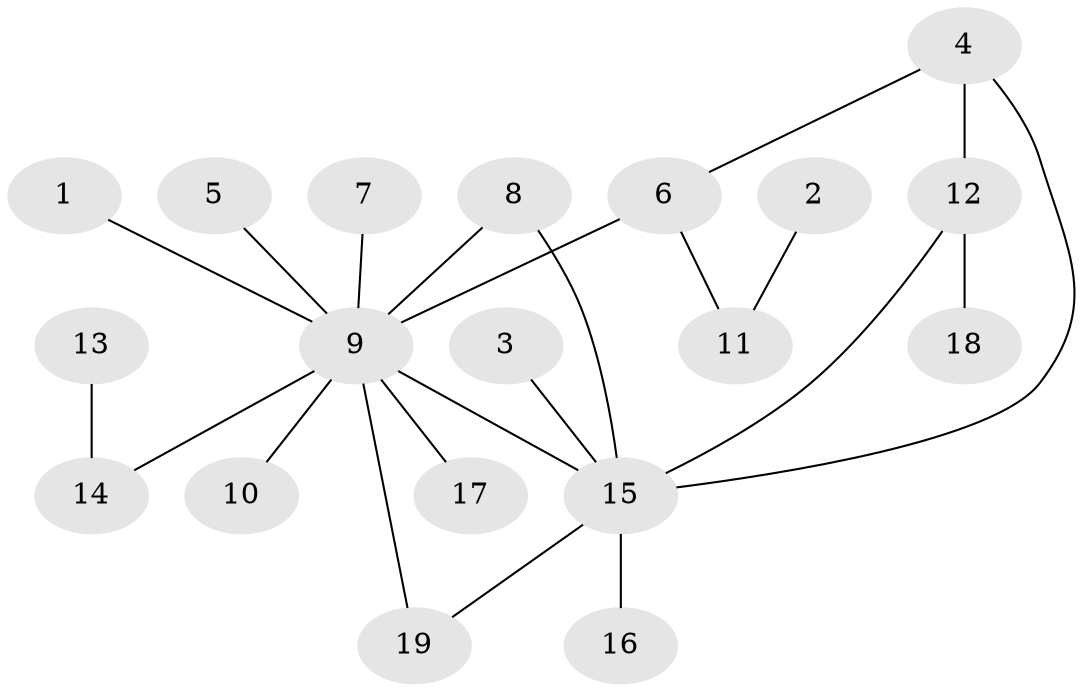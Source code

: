// original degree distribution, {4: 0.05, 11: 0.016666666666666666, 13: 0.016666666666666666, 6: 0.016666666666666666, 5: 0.05, 1: 0.5666666666666667, 3: 0.11666666666666667, 2: 0.16666666666666666}
// Generated by graph-tools (version 1.1) at 2025/36/03/04/25 23:36:41]
// undirected, 19 vertices, 22 edges
graph export_dot {
  node [color=gray90,style=filled];
  1;
  2;
  3;
  4;
  5;
  6;
  7;
  8;
  9;
  10;
  11;
  12;
  13;
  14;
  15;
  16;
  17;
  18;
  19;
  1 -- 9 [weight=1.0];
  2 -- 11 [weight=1.0];
  3 -- 15 [weight=1.0];
  4 -- 6 [weight=1.0];
  4 -- 12 [weight=1.0];
  4 -- 15 [weight=1.0];
  5 -- 9 [weight=1.0];
  6 -- 9 [weight=1.0];
  6 -- 11 [weight=1.0];
  7 -- 9 [weight=1.0];
  8 -- 9 [weight=1.0];
  8 -- 15 [weight=1.0];
  9 -- 10 [weight=1.0];
  9 -- 14 [weight=1.0];
  9 -- 15 [weight=1.0];
  9 -- 17 [weight=1.0];
  9 -- 19 [weight=1.0];
  12 -- 15 [weight=1.0];
  12 -- 18 [weight=1.0];
  13 -- 14 [weight=1.0];
  15 -- 16 [weight=1.0];
  15 -- 19 [weight=1.0];
}
